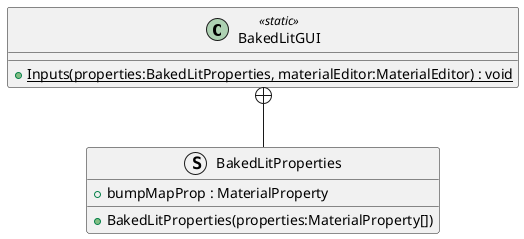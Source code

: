 @startuml
class BakedLitGUI <<static>> {
    + {static} Inputs(properties:BakedLitProperties, materialEditor:MaterialEditor) : void
}
struct BakedLitProperties {
    + bumpMapProp : MaterialProperty
    + BakedLitProperties(properties:MaterialProperty[])
}
BakedLitGUI +-- BakedLitProperties
@enduml
